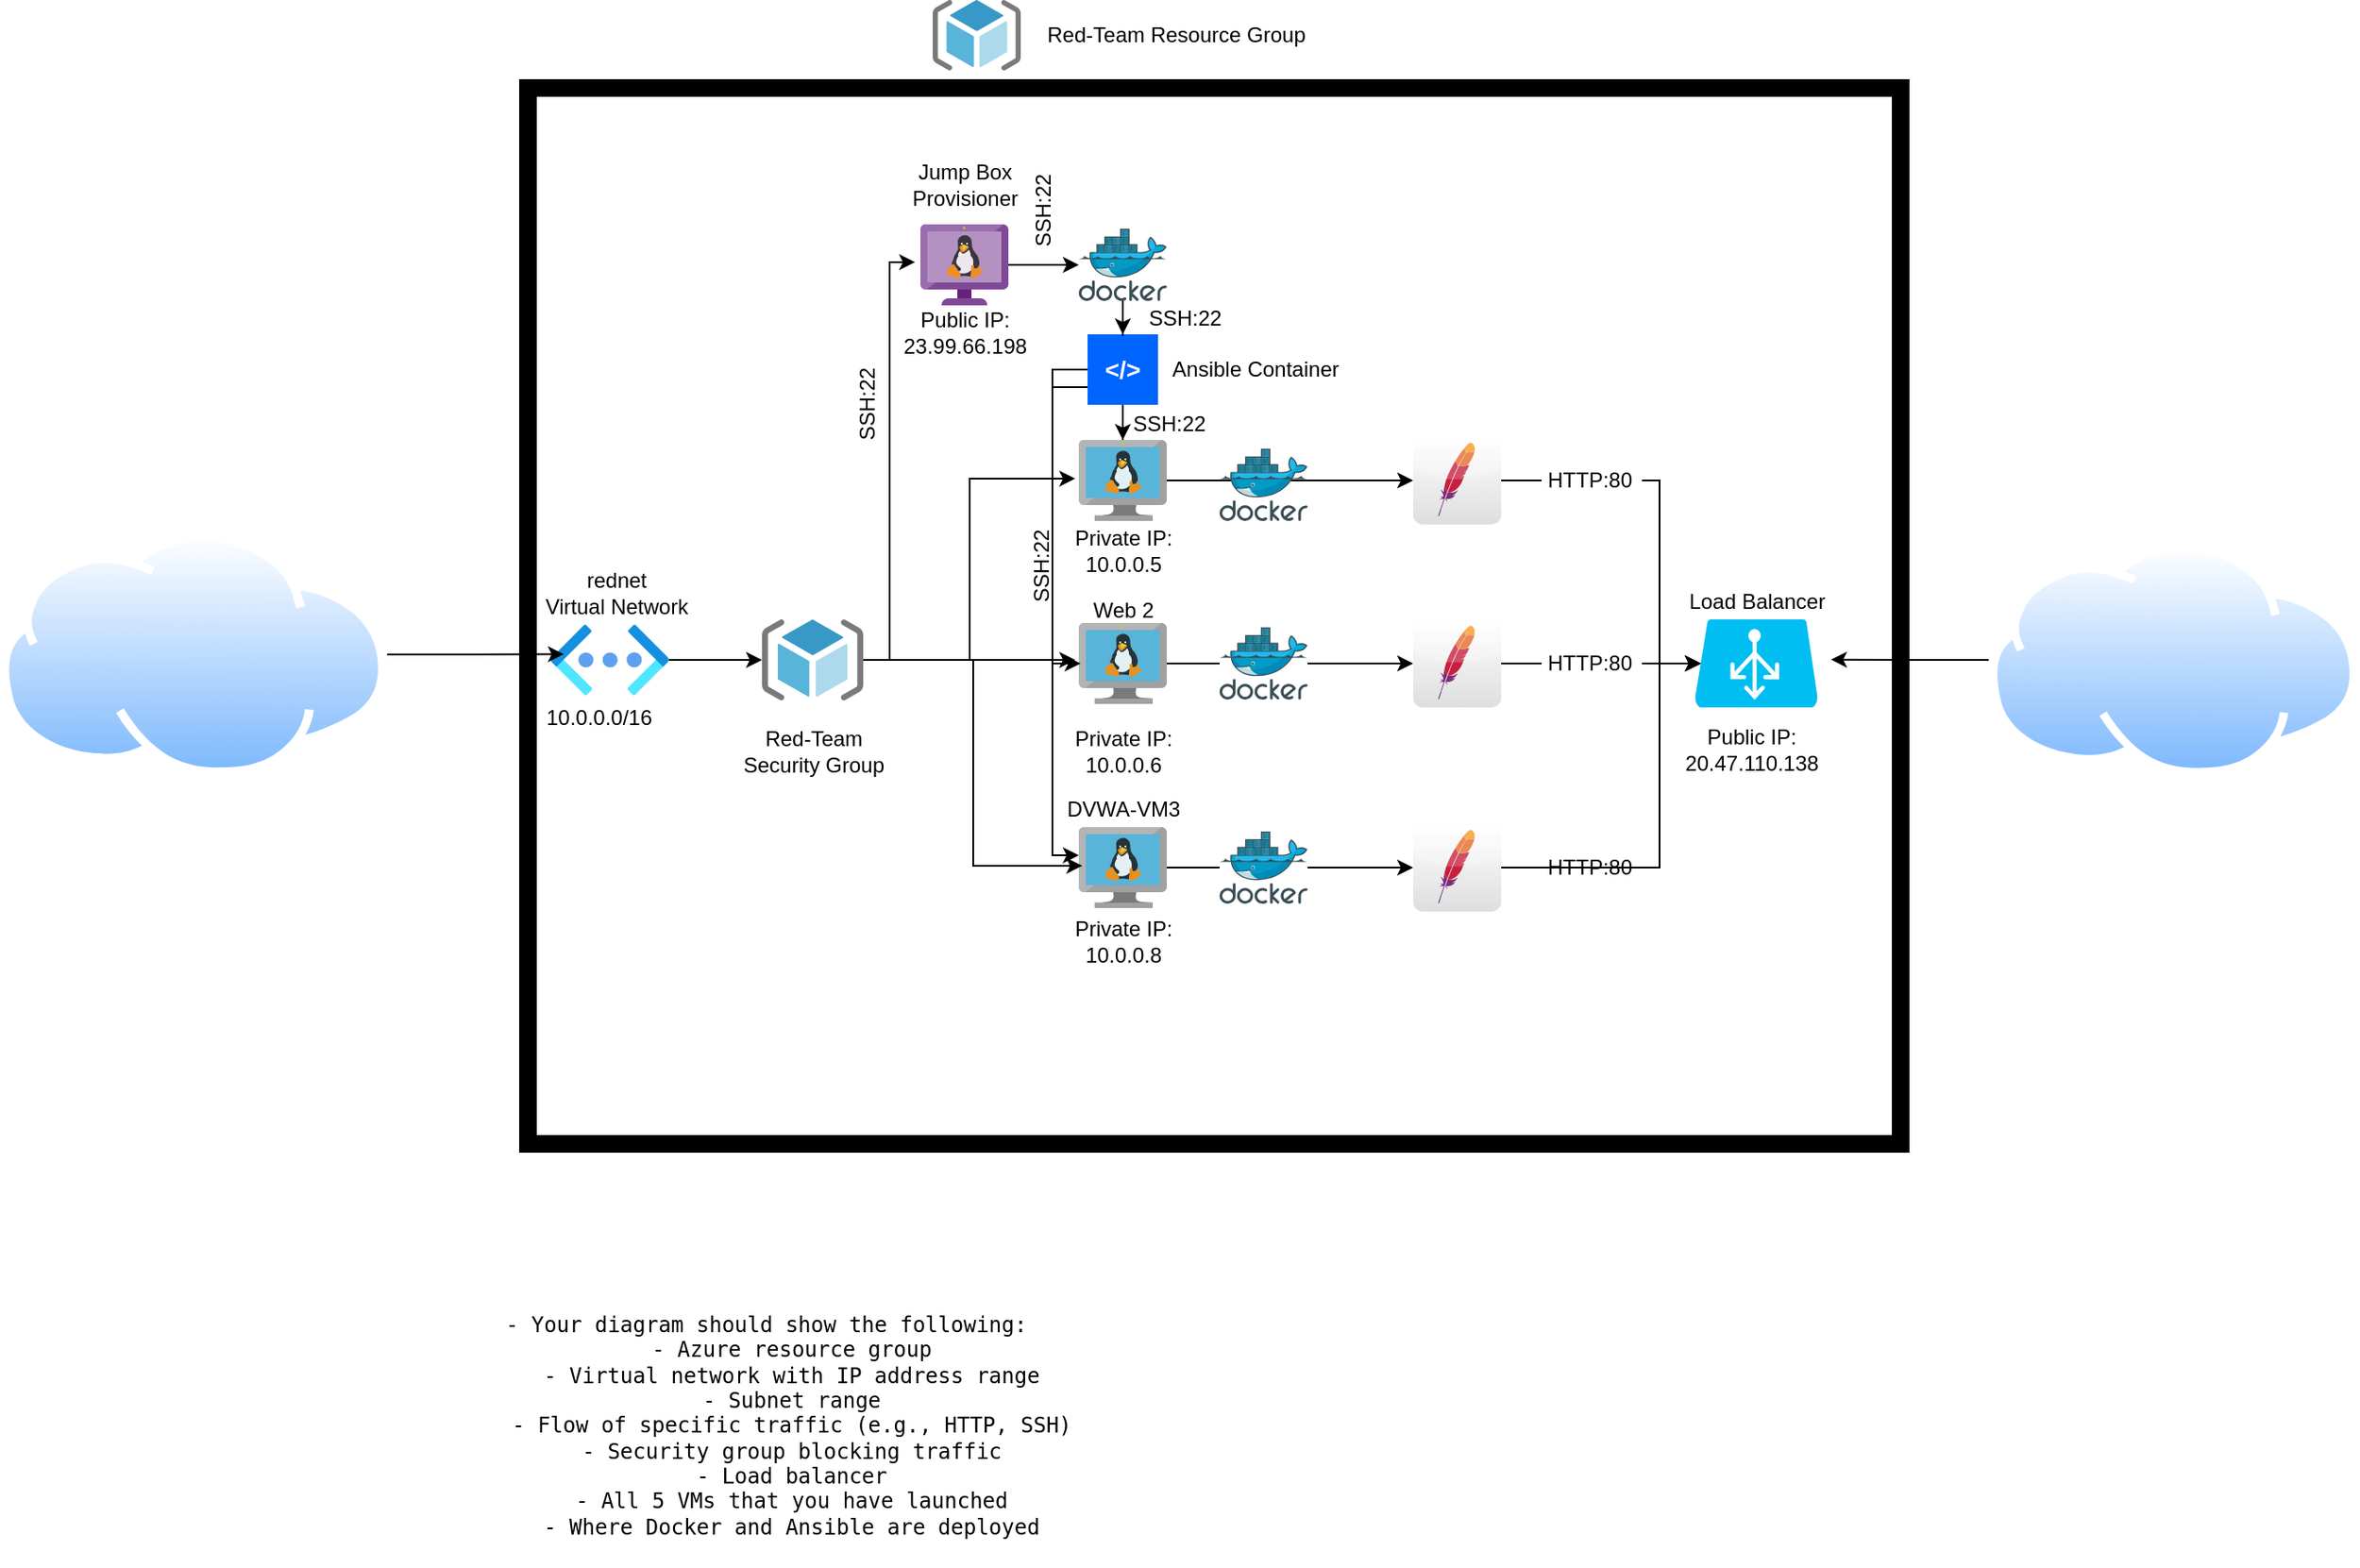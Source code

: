 <mxfile version="17.1.3" type="google"><diagram id="paQDrR7kWmB2kFj2ajqo" name="Page-1"><mxGraphModel grid="1" gridSize="10" guides="1" tooltips="1" connect="1" arrows="1" page="1" fold="1" pageScale="1" pageWidth="850" pageHeight="1100" math="0" shadow="0"><root><mxCell id="0"/><mxCell id="1" parent="0"/><mxCell id="44Qfn1jc8-WsUpVY50o_-28" value="" style="rounded=0;whiteSpace=wrap;html=1;strokeWidth=10;perimeterSpacing=10;glass=1;overflow=visible;gradientColor=none;fillColor=none;" vertex="1" parent="1"><mxGeometry x="30" y="240" width="780" height="600" as="geometry"/></mxCell><mxCell id="3T31JW71pXKRrOIZdFJK-1" value="&lt;pre class=&quot;code highlight&quot; lang=&quot;plaintext&quot;&gt;&lt;span id=&quot;LC1&quot; class=&quot;line&quot; lang=&quot;plaintext&quot;&gt;- Your diagram should show the following:&lt;/span&gt;&lt;br/&gt;&lt;span id=&quot;LC2&quot; class=&quot;line&quot; lang=&quot;plaintext&quot;&gt;    - Azure resource group&lt;/span&gt;&lt;br/&gt;&lt;span id=&quot;LC3&quot; class=&quot;line&quot; lang=&quot;plaintext&quot;&gt;    - Virtual network with IP address range&lt;/span&gt;&lt;br/&gt;&lt;span id=&quot;LC4&quot; class=&quot;line&quot; lang=&quot;plaintext&quot;&gt;    - Subnet range&lt;/span&gt;&lt;br/&gt;&lt;span id=&quot;LC5&quot; class=&quot;line&quot; lang=&quot;plaintext&quot;&gt;    - Flow of specific traffic (e.g., HTTP, SSH)&lt;/span&gt;&lt;br/&gt;&lt;span id=&quot;LC6&quot; class=&quot;line&quot; lang=&quot;plaintext&quot;&gt;    - Security group blocking traffic&lt;/span&gt;&lt;br/&gt;&lt;span id=&quot;LC7&quot; class=&quot;line&quot; lang=&quot;plaintext&quot;&gt;    - Load balancer&lt;/span&gt;&lt;br/&gt;&lt;span id=&quot;LC8&quot; class=&quot;line&quot; lang=&quot;plaintext&quot;&gt;    - All 5 VMs that you have launched&lt;/span&gt;&lt;br/&gt;&lt;span id=&quot;LC9&quot; class=&quot;line&quot; lang=&quot;plaintext&quot;&gt;    - Where Docker and Ansible are deployed&lt;/span&gt;&lt;br/&gt;&lt;/pre&gt;" style="text;html=1;align=center;verticalAlign=middle;resizable=0;points=[];autosize=1;strokeColor=none;fillColor=none;rounded=0;" parent="1" vertex="1"><mxGeometry y="920" width="330" height="160" as="geometry"/></mxCell><mxCell id="3T31JW71pXKRrOIZdFJK-26" value="" style="edgeStyle=orthogonalEdgeStyle;rounded=0;orthogonalLoop=1;jettySize=auto;html=1;startArrow=none;" parent="1" source="44Qfn1jc8-WsUpVY50o_-8" target="3T31JW71pXKRrOIZdFJK-21" edge="1"><mxGeometry relative="1" as="geometry"/></mxCell><mxCell id="3T31JW71pXKRrOIZdFJK-2" value="" style="aspect=fixed;html=1;points=[];align=center;image;fontSize=12;image=img/lib/mscae/VM_Linux.svg;rounded=0;" parent="1" vertex="1"><mxGeometry x="343.0" y="660" width="50" height="46" as="geometry"/></mxCell><mxCell id="3T31JW71pXKRrOIZdFJK-60" style="edgeStyle=elbowEdgeStyle;rounded=0;orthogonalLoop=1;jettySize=auto;html=1;startArrow=none;" parent="1" source="44Qfn1jc8-WsUpVY50o_-6" target="3T31JW71pXKRrOIZdFJK-22" edge="1"><mxGeometry relative="1" as="geometry"/></mxCell><mxCell id="3T31JW71pXKRrOIZdFJK-3" value="" style="aspect=fixed;html=1;points=[];align=center;image;fontSize=12;image=img/lib/mscae/VM_Linux.svg;rounded=0;" parent="1" vertex="1"><mxGeometry x="343" y="544" width="50" height="46" as="geometry"/></mxCell><mxCell id="3T31JW71pXKRrOIZdFJK-24" value="" style="edgeStyle=orthogonalEdgeStyle;rounded=0;orthogonalLoop=1;jettySize=auto;html=1;" parent="1" source="3T31JW71pXKRrOIZdFJK-4" target="3T31JW71pXKRrOIZdFJK-23" edge="1"><mxGeometry relative="1" as="geometry"/></mxCell><mxCell id="3T31JW71pXKRrOIZdFJK-4" value="" style="aspect=fixed;html=1;points=[];align=center;image;fontSize=12;image=img/lib/mscae/VM_Linux.svg;rounded=0;" parent="1" vertex="1"><mxGeometry x="343" y="440" width="50" height="46" as="geometry"/></mxCell><mxCell id="3T31JW71pXKRrOIZdFJK-31" value="" style="edgeStyle=orthogonalEdgeStyle;rounded=0;orthogonalLoop=1;jettySize=auto;html=1;" parent="1" source="3T31JW71pXKRrOIZdFJK-5" target="3T31JW71pXKRrOIZdFJK-19" edge="1"><mxGeometry relative="1" as="geometry"/></mxCell><mxCell id="3T31JW71pXKRrOIZdFJK-5" value="" style="aspect=fixed;html=1;points=[];align=center;image;fontSize=12;image=img/lib/mscae/VM_Linux_Non_Azure.svg;rounded=0;" parent="1" vertex="1"><mxGeometry x="253" y="317.5" width="50" height="46" as="geometry"/></mxCell><mxCell id="3T31JW71pXKRrOIZdFJK-63" style="edgeStyle=elbowEdgeStyle;rounded=0;orthogonalLoop=1;jettySize=auto;html=1;entryX=-0.04;entryY=0.478;entryDx=0;entryDy=0;entryPerimeter=0;" parent="1" source="3T31JW71pXKRrOIZdFJK-9" target="3T31JW71pXKRrOIZdFJK-4" edge="1"><mxGeometry relative="1" as="geometry"/></mxCell><mxCell id="3T31JW71pXKRrOIZdFJK-64" style="edgeStyle=elbowEdgeStyle;rounded=0;orthogonalLoop=1;jettySize=auto;html=1;entryX=-0.04;entryY=0.457;entryDx=0;entryDy=0;entryPerimeter=0;" parent="1" source="3T31JW71pXKRrOIZdFJK-9" target="3T31JW71pXKRrOIZdFJK-3" edge="1"><mxGeometry relative="1" as="geometry"/></mxCell><mxCell id="3T31JW71pXKRrOIZdFJK-65" style="edgeStyle=elbowEdgeStyle;rounded=0;orthogonalLoop=1;jettySize=auto;html=1;entryX=0.04;entryY=0.478;entryDx=0;entryDy=0;entryPerimeter=0;" parent="1" source="3T31JW71pXKRrOIZdFJK-9" target="3T31JW71pXKRrOIZdFJK-2" edge="1"><mxGeometry relative="1" as="geometry"/></mxCell><mxCell id="3T31JW71pXKRrOIZdFJK-66" style="edgeStyle=elbowEdgeStyle;rounded=0;orthogonalLoop=1;jettySize=auto;html=1;entryX=-0.06;entryY=0.467;entryDx=0;entryDy=0;entryPerimeter=0;" parent="1" source="3T31JW71pXKRrOIZdFJK-9" target="3T31JW71pXKRrOIZdFJK-5" edge="1"><mxGeometry relative="1" as="geometry"/></mxCell><mxCell id="3T31JW71pXKRrOIZdFJK-9" value="" style="aspect=fixed;html=1;points=[];align=center;image;fontSize=12;image=img/lib/mscae/ResourceGroup.svg;rounded=0;" parent="1" vertex="1"><mxGeometry x="163" y="542" width="57.5" height="46" as="geometry"/></mxCell><mxCell id="3T31JW71pXKRrOIZdFJK-10" value="Red-Team&lt;br&gt;Security Group" style="text;html=1;align=center;verticalAlign=middle;resizable=0;points=[];autosize=1;strokeColor=none;fillColor=none;rounded=0;" parent="1" vertex="1"><mxGeometry x="141.75" y="602" width="100" height="30" as="geometry"/></mxCell><mxCell id="44Qfn1jc8-WsUpVY50o_-1" style="edgeStyle=orthogonalEdgeStyle;rounded=0;orthogonalLoop=1;jettySize=auto;html=1;exitX=0.5;exitY=1;exitDx=0;exitDy=0;" edge="1" parent="1" source="3T31JW71pXKRrOIZdFJK-18" target="3T31JW71pXKRrOIZdFJK-4"><mxGeometry relative="1" as="geometry"/></mxCell><mxCell id="44Qfn1jc8-WsUpVY50o_-3" style="edgeStyle=orthogonalEdgeStyle;rounded=0;orthogonalLoop=1;jettySize=auto;html=1;exitX=0;exitY=0.75;exitDx=0;exitDy=0;entryX=0;entryY=0.348;entryDx=0;entryDy=0;entryPerimeter=0;" edge="1" parent="1" source="3T31JW71pXKRrOIZdFJK-18" target="3T31JW71pXKRrOIZdFJK-2"><mxGeometry relative="1" as="geometry"/></mxCell><mxCell id="44Qfn1jc8-WsUpVY50o_-4" style="edgeStyle=orthogonalEdgeStyle;rounded=0;orthogonalLoop=1;jettySize=auto;html=1;exitX=0;exitY=0.5;exitDx=0;exitDy=0;entryX=0.02;entryY=0.5;entryDx=0;entryDy=0;entryPerimeter=0;" edge="1" parent="1" source="3T31JW71pXKRrOIZdFJK-18" target="3T31JW71pXKRrOIZdFJK-3"><mxGeometry relative="1" as="geometry"/></mxCell><mxCell id="3T31JW71pXKRrOIZdFJK-18" value="&amp;lt;/&amp;gt;" style="rounded=0;arcSize=5;fillColor=#0065FF;strokeColor=none;fontColor=#ffffff;align=center;verticalAlign=middle;whiteSpace=wrap;fontSize=14;fontStyle=1;html=1;" parent="1" vertex="1"><mxGeometry x="348" y="380" width="40" height="40" as="geometry"/></mxCell><mxCell id="3T31JW71pXKRrOIZdFJK-32" value="" style="edgeStyle=orthogonalEdgeStyle;rounded=0;orthogonalLoop=1;jettySize=auto;html=1;" parent="1" source="3T31JW71pXKRrOIZdFJK-19" target="3T31JW71pXKRrOIZdFJK-18" edge="1"><mxGeometry relative="1" as="geometry"/></mxCell><mxCell id="3T31JW71pXKRrOIZdFJK-19" value="" style="aspect=fixed;html=1;points=[];align=center;image;fontSize=12;image=img/lib/mscae/Docker.svg;rounded=0;" parent="1" vertex="1"><mxGeometry x="343" y="320" width="50" height="41" as="geometry"/></mxCell><mxCell id="44Qfn1jc8-WsUpVY50o_-22" style="edgeStyle=orthogonalEdgeStyle;rounded=0;orthogonalLoop=1;jettySize=auto;html=1;entryX=0.05;entryY=0.5;entryDx=0;entryDy=0;entryPerimeter=0;startArrow=none;" edge="1" parent="1" source="44Qfn1jc8-WsUpVY50o_-19" target="3T31JW71pXKRrOIZdFJK-41"><mxGeometry relative="1" as="geometry"><mxPoint x="693" y="570" as="targetPoint"/><Array as="points"><mxPoint x="673" y="567"/></Array></mxGeometry></mxCell><mxCell id="3T31JW71pXKRrOIZdFJK-21" value="" style="dashed=0;outlineConnect=0;html=1;align=center;labelPosition=center;verticalLabelPosition=bottom;verticalAlign=top;shape=mxgraph.webicons.apache;gradientColor=#DFDEDE;rounded=0;" parent="1" vertex="1"><mxGeometry x="533" y="658" width="50" height="50" as="geometry"/></mxCell><mxCell id="3T31JW71pXKRrOIZdFJK-61" style="edgeStyle=elbowEdgeStyle;rounded=0;orthogonalLoop=1;jettySize=auto;html=1;entryX=0.05;entryY=0.5;entryDx=0;entryDy=0;entryPerimeter=0;startArrow=none;" parent="1" source="3T31JW71pXKRrOIZdFJK-58" target="3T31JW71pXKRrOIZdFJK-41" edge="1"><mxGeometry relative="1" as="geometry"/></mxCell><mxCell id="3T31JW71pXKRrOIZdFJK-22" value="" style="dashed=0;outlineConnect=0;html=1;align=center;labelPosition=center;verticalLabelPosition=bottom;verticalAlign=top;shape=mxgraph.webicons.apache;gradientColor=#DFDEDE;rounded=0;" parent="1" vertex="1"><mxGeometry x="533" y="542" width="50" height="50" as="geometry"/></mxCell><mxCell id="44Qfn1jc8-WsUpVY50o_-17" style="edgeStyle=orthogonalEdgeStyle;rounded=0;orthogonalLoop=1;jettySize=auto;html=1;entryX=0.05;entryY=0.5;entryDx=0;entryDy=0;entryPerimeter=0;startArrow=none;" edge="1" parent="1" source="3T31JW71pXKRrOIZdFJK-57" target="3T31JW71pXKRrOIZdFJK-41"><mxGeometry relative="1" as="geometry"><Array as="points"><mxPoint x="673" y="463"/><mxPoint x="673" y="567"/></Array></mxGeometry></mxCell><mxCell id="3T31JW71pXKRrOIZdFJK-23" value="" style="dashed=0;outlineConnect=0;html=1;align=center;labelPosition=center;verticalLabelPosition=bottom;verticalAlign=top;shape=mxgraph.webicons.apache;gradientColor=#DFDEDE;rounded=0;" parent="1" vertex="1"><mxGeometry x="533" y="438" width="50" height="50" as="geometry"/></mxCell><mxCell id="3T31JW71pXKRrOIZdFJK-38" value="Web 2" style="text;html=1;align=center;verticalAlign=middle;resizable=0;points=[];autosize=1;strokeColor=none;fillColor=none;rounded=0;" parent="1" vertex="1"><mxGeometry x="343" y="527" width="50" height="20" as="geometry"/></mxCell><mxCell id="3T31JW71pXKRrOIZdFJK-39" value="DVWA-VM3" style="text;html=1;align=center;verticalAlign=middle;resizable=0;points=[];autosize=1;strokeColor=none;fillColor=none;rounded=0;" parent="1" vertex="1"><mxGeometry x="328" y="640" width="80" height="20" as="geometry"/></mxCell><mxCell id="3T31JW71pXKRrOIZdFJK-40" value="Jump Box&lt;br&gt;Provisioner" style="text;html=1;align=center;verticalAlign=middle;resizable=0;points=[];autosize=1;strokeColor=none;fillColor=none;rounded=0;" parent="1" vertex="1"><mxGeometry x="238" y="280" width="80" height="30" as="geometry"/></mxCell><mxCell id="3T31JW71pXKRrOIZdFJK-41" value="" style="verticalLabelPosition=bottom;html=1;verticalAlign=top;align=center;strokeColor=none;fillColor=#00BEF2;shape=mxgraph.azure.azure_load_balancer;rounded=0;" parent="1" vertex="1"><mxGeometry x="693" y="542" width="70" height="50" as="geometry"/></mxCell><mxCell id="3T31JW71pXKRrOIZdFJK-45" value="Load Balancer" style="text;html=1;align=center;verticalAlign=middle;resizable=0;points=[];autosize=1;strokeColor=none;fillColor=none;rounded=0;" parent="1" vertex="1"><mxGeometry x="683" y="522" width="90" height="20" as="geometry"/></mxCell><mxCell id="3T31JW71pXKRrOIZdFJK-46" value="Public IP:&lt;br&gt;20.47.110.138" style="text;html=1;align=center;verticalAlign=middle;resizable=0;points=[];autosize=1;strokeColor=none;fillColor=none;rounded=0;" parent="1" vertex="1"><mxGeometry x="680" y="601.15" width="90" height="30" as="geometry"/></mxCell><mxCell id="3T31JW71pXKRrOIZdFJK-47" value="Private IP:&lt;br&gt;10.0.0.5" style="text;html=1;align=center;verticalAlign=middle;resizable=0;points=[];autosize=1;strokeColor=none;fillColor=none;rounded=0;" parent="1" vertex="1"><mxGeometry x="333" y="488" width="70" height="30" as="geometry"/></mxCell><mxCell id="3T31JW71pXKRrOIZdFJK-48" value="Private IP:&lt;br&gt;10.0.0.6" style="text;html=1;align=center;verticalAlign=middle;resizable=0;points=[];autosize=1;strokeColor=none;fillColor=none;rounded=0;" parent="1" vertex="1"><mxGeometry x="333.0" y="602" width="70" height="30" as="geometry"/></mxCell><mxCell id="3T31JW71pXKRrOIZdFJK-49" value="Private IP:&lt;br&gt;10.0.0.8" style="text;html=1;align=center;verticalAlign=middle;resizable=0;points=[];autosize=1;strokeColor=none;fillColor=none;rounded=0;" parent="1" vertex="1"><mxGeometry x="333.0" y="710" width="70" height="30" as="geometry"/></mxCell><mxCell id="3T31JW71pXKRrOIZdFJK-50" value="Ansible Container" style="text;html=1;align=center;verticalAlign=middle;resizable=0;points=[];autosize=1;strokeColor=none;fillColor=none;rounded=0;" parent="1" vertex="1"><mxGeometry x="388" y="390" width="110" height="20" as="geometry"/></mxCell><mxCell id="3T31JW71pXKRrOIZdFJK-52" value="SSH:22" style="text;html=1;align=center;verticalAlign=middle;resizable=0;points=[];autosize=1;strokeColor=none;fillColor=none;rotation=-90;rounded=0;" parent="1" vertex="1"><mxGeometry x="293" y="300" width="60" height="20" as="geometry"/></mxCell><mxCell id="3T31JW71pXKRrOIZdFJK-53" value="SSH:22" style="text;html=1;align=center;verticalAlign=middle;resizable=0;points=[];autosize=1;strokeColor=none;fillColor=none;rounded=0;" parent="1" vertex="1"><mxGeometry x="373" y="361" width="60" height="20" as="geometry"/></mxCell><mxCell id="3T31JW71pXKRrOIZdFJK-55" value="SSH:22" style="text;html=1;align=center;verticalAlign=middle;resizable=0;points=[];autosize=1;strokeColor=none;fillColor=none;rotation=-90;rounded=0;" parent="1" vertex="1"><mxGeometry x="193" y="410" width="60" height="20" as="geometry"/></mxCell><mxCell id="44Qfn1jc8-WsUpVY50o_-13" style="edgeStyle=orthogonalEdgeStyle;rounded=0;orthogonalLoop=1;jettySize=auto;html=1;" edge="1" parent="1" source="3T31JW71pXKRrOIZdFJK-59" target="3T31JW71pXKRrOIZdFJK-9"><mxGeometry relative="1" as="geometry"/></mxCell><mxCell id="3T31JW71pXKRrOIZdFJK-59" value="" style="aspect=fixed;html=1;points=[];align=center;image;fontSize=12;image=img/lib/azure2/networking/Virtual_Networks_Classic.svg;rounded=0;" parent="1" vertex="1"><mxGeometry x="43" y="545" width="67" height="40" as="geometry"/></mxCell><mxCell id="44Qfn1jc8-WsUpVY50o_-5" value="" style="aspect=fixed;html=1;points=[];align=center;image;fontSize=12;image=img/lib/mscae/Docker.svg;rounded=0;" vertex="1" parent="1"><mxGeometry x="423" y="445" width="50" height="41" as="geometry"/></mxCell><mxCell id="44Qfn1jc8-WsUpVY50o_-6" value="" style="aspect=fixed;html=1;points=[];align=center;image;fontSize=12;image=img/lib/mscae/Docker.svg;rounded=0;" vertex="1" parent="1"><mxGeometry x="423" y="546.5" width="50" height="41" as="geometry"/></mxCell><mxCell id="44Qfn1jc8-WsUpVY50o_-7" value="" style="edgeStyle=elbowEdgeStyle;rounded=0;orthogonalLoop=1;jettySize=auto;html=1;endArrow=none;" edge="1" parent="1" source="3T31JW71pXKRrOIZdFJK-3" target="44Qfn1jc8-WsUpVY50o_-6"><mxGeometry relative="1" as="geometry"><mxPoint x="393" y="567" as="sourcePoint"/><mxPoint x="533" y="567" as="targetPoint"/></mxGeometry></mxCell><mxCell id="44Qfn1jc8-WsUpVY50o_-8" value="" style="aspect=fixed;html=1;points=[];align=center;image;fontSize=12;image=img/lib/mscae/Docker.svg;rounded=0;" vertex="1" parent="1"><mxGeometry x="423" y="662.5" width="50" height="41" as="geometry"/></mxCell><mxCell id="44Qfn1jc8-WsUpVY50o_-9" value="" style="edgeStyle=orthogonalEdgeStyle;rounded=0;orthogonalLoop=1;jettySize=auto;html=1;endArrow=none;" edge="1" parent="1" source="3T31JW71pXKRrOIZdFJK-2" target="44Qfn1jc8-WsUpVY50o_-8"><mxGeometry relative="1" as="geometry"><mxPoint x="393" y="683" as="sourcePoint"/><mxPoint x="533" y="683" as="targetPoint"/></mxGeometry></mxCell><mxCell id="44Qfn1jc8-WsUpVY50o_-10" value="rednet&lt;br&gt;Virtual Network" style="text;html=1;align=center;verticalAlign=middle;resizable=0;points=[];autosize=1;strokeColor=none;fillColor=none;rounded=0;" vertex="1" parent="1"><mxGeometry x="30" y="512" width="100" height="30" as="geometry"/></mxCell><mxCell id="44Qfn1jc8-WsUpVY50o_-11" value="10.0.0.0/16" style="text;html=1;align=center;verticalAlign=middle;resizable=0;points=[];autosize=1;strokeColor=none;fillColor=none;rounded=0;" vertex="1" parent="1"><mxGeometry x="30" y="588" width="80" height="20" as="geometry"/></mxCell><mxCell id="3T31JW71pXKRrOIZdFJK-58" value="HTTP:80" style="text;html=1;align=center;verticalAlign=middle;resizable=0;points=[];autosize=1;strokeColor=none;fillColor=none;rotation=0;rounded=0;" parent="1" vertex="1"><mxGeometry x="603" y="557" width="60" height="20" as="geometry"/></mxCell><mxCell id="44Qfn1jc8-WsUpVY50o_-14" value="" style="edgeStyle=elbowEdgeStyle;rounded=0;orthogonalLoop=1;jettySize=auto;html=1;entryX=0.05;entryY=0.5;entryDx=0;entryDy=0;entryPerimeter=0;endArrow=none;" edge="1" parent="1" source="3T31JW71pXKRrOIZdFJK-22" target="3T31JW71pXKRrOIZdFJK-58"><mxGeometry relative="1" as="geometry"><mxPoint x="583" y="567" as="sourcePoint"/><mxPoint x="696.5" y="567" as="targetPoint"/></mxGeometry></mxCell><mxCell id="3T31JW71pXKRrOIZdFJK-57" value="HTTP:80" style="text;html=1;align=center;verticalAlign=middle;resizable=0;points=[];autosize=1;strokeColor=none;fillColor=none;rotation=0;rounded=0;" parent="1" vertex="1"><mxGeometry x="603" y="453" width="60" height="20" as="geometry"/></mxCell><mxCell id="44Qfn1jc8-WsUpVY50o_-18" value="" style="edgeStyle=orthogonalEdgeStyle;rounded=0;orthogonalLoop=1;jettySize=auto;html=1;entryX=0.05;entryY=0.5;entryDx=0;entryDy=0;entryPerimeter=0;endArrow=none;" edge="1" parent="1" source="3T31JW71pXKRrOIZdFJK-23" target="3T31JW71pXKRrOIZdFJK-57"><mxGeometry relative="1" as="geometry"><mxPoint x="583" y="463" as="sourcePoint"/><mxPoint x="696.5" y="567" as="targetPoint"/><Array as="points"/></mxGeometry></mxCell><mxCell id="44Qfn1jc8-WsUpVY50o_-19" value="HTTP:80" style="text;html=1;align=center;verticalAlign=middle;resizable=0;points=[];autosize=1;strokeColor=none;fillColor=none;rounded=0;" vertex="1" parent="1"><mxGeometry x="603" y="673" width="60" height="20" as="geometry"/></mxCell><mxCell id="44Qfn1jc8-WsUpVY50o_-23" value="" style="edgeStyle=orthogonalEdgeStyle;rounded=0;orthogonalLoop=1;jettySize=auto;html=1;entryX=0.05;entryY=0.5;entryDx=0;entryDy=0;entryPerimeter=0;endArrow=none;" edge="1" parent="1" source="3T31JW71pXKRrOIZdFJK-21" target="44Qfn1jc8-WsUpVY50o_-19"><mxGeometry relative="1" as="geometry"><mxPoint x="696.5" y="567" as="targetPoint"/><mxPoint x="583" y="683" as="sourcePoint"/><Array as="points"><mxPoint x="673" y="683"/></Array></mxGeometry></mxCell><mxCell id="44Qfn1jc8-WsUpVY50o_-29" value="Red-Team Resource Group" style="text;html=1;align=center;verticalAlign=middle;resizable=0;points=[];autosize=1;strokeColor=none;fillColor=none;" vertex="1" parent="1"><mxGeometry x="318" y="200" width="160" height="20" as="geometry"/></mxCell><mxCell id="44Qfn1jc8-WsUpVY50o_-30" value="" style="sketch=0;aspect=fixed;html=1;points=[];align=center;image;fontSize=12;image=img/lib/mscae/ResourceGroup.svg;glass=1;strokeWidth=10;fillColor=none;gradientColor=none;" vertex="1" parent="1"><mxGeometry x="260" y="190" width="50" height="40" as="geometry"/></mxCell><mxCell id="44Qfn1jc8-WsUpVY50o_-33" style="edgeStyle=orthogonalEdgeStyle;orthogonalLoop=1;jettySize=auto;html=1;entryX=0.938;entryY=0.54;entryDx=0;entryDy=0;entryPerimeter=0;" edge="1" parent="1" source="44Qfn1jc8-WsUpVY50o_-31" target="44Qfn1jc8-WsUpVY50o_-28"><mxGeometry relative="1" as="geometry"/></mxCell><mxCell id="44Qfn1jc8-WsUpVY50o_-31" value="" style="aspect=fixed;perimeter=ellipsePerimeter;html=1;align=center;shadow=0;dashed=0;spacingTop=3;image;image=img/lib/active_directory/internet_cloud.svg;glass=1;strokeWidth=10;fillColor=none;gradientColor=none;" vertex="1" parent="1"><mxGeometry x="860" y="498.85" width="210" height="132.3" as="geometry"/></mxCell><mxCell id="44Qfn1jc8-WsUpVY50o_-37" style="edgeStyle=orthogonalEdgeStyle;orthogonalLoop=1;jettySize=auto;html=1;entryX=0.038;entryY=0.535;entryDx=0;entryDy=0;entryPerimeter=0;" edge="1" parent="1" source="44Qfn1jc8-WsUpVY50o_-34" target="44Qfn1jc8-WsUpVY50o_-28"><mxGeometry relative="1" as="geometry"/></mxCell><mxCell id="44Qfn1jc8-WsUpVY50o_-34" value="" style="aspect=fixed;perimeter=ellipsePerimeter;html=1;align=center;shadow=0;dashed=0;spacingTop=3;image;image=img/lib/active_directory/internet_cloud.svg;glass=1;strokeWidth=10;fillColor=none;gradientColor=none;" vertex="1" parent="1"><mxGeometry x="-270" y="492.55" width="220" height="138.6" as="geometry"/></mxCell><mxCell id="44Qfn1jc8-WsUpVY50o_-38" value="Public IP:&lt;br&gt;23.99.66.198" style="text;html=1;align=center;verticalAlign=middle;resizable=0;points=[];autosize=1;strokeColor=none;fillColor=none;" vertex="1" parent="1"><mxGeometry x="233" y="363.5" width="90" height="30" as="geometry"/></mxCell><mxCell id="44Qfn1jc8-WsUpVY50o_-39" value="SSH:22" style="text;html=1;align=center;verticalAlign=middle;resizable=0;points=[];autosize=1;strokeColor=none;fillColor=none;rotation=-90;" vertex="1" parent="1"><mxGeometry x="292" y="502" width="60" height="20" as="geometry"/></mxCell><mxCell id="44Qfn1jc8-WsUpVY50o_-41" value="SSH:22" style="text;html=1;align=center;verticalAlign=middle;resizable=0;points=[];autosize=1;strokeColor=none;fillColor=none;" vertex="1" parent="1"><mxGeometry x="364" y="421" width="60" height="20" as="geometry"/></mxCell></root></mxGraphModel></diagram></mxfile>